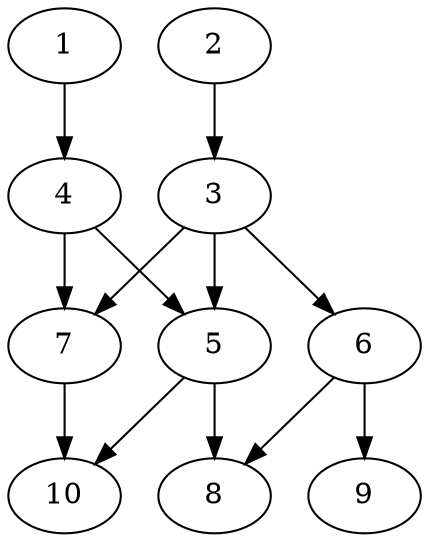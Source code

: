 // DAG automatically generated by daggen at Thu Oct  3 13:58:05 2019
// ./daggen --dot -n 10 --ccr 0.4 --fat 0.5 --regular 0.9 --density 0.7 --mindata 5242880 --maxdata 52428800 
digraph G {
  1 [size="46796800", alpha="0.02", expect_size="18718720"] 
  1 -> 4 [size ="18718720"]
  2 [size="124398080", alpha="0.11", expect_size="49759232"] 
  2 -> 3 [size ="49759232"]
  3 [size="117409280", alpha="0.11", expect_size="46963712"] 
  3 -> 5 [size ="46963712"]
  3 -> 6 [size ="46963712"]
  3 -> 7 [size ="46963712"]
  4 [size="69007360", alpha="0.20", expect_size="27602944"] 
  4 -> 5 [size ="27602944"]
  4 -> 7 [size ="27602944"]
  5 [size="27345920", alpha="0.10", expect_size="10938368"] 
  5 -> 8 [size ="10938368"]
  5 -> 10 [size ="10938368"]
  6 [size="79329280", alpha="0.06", expect_size="31731712"] 
  6 -> 8 [size ="31731712"]
  6 -> 9 [size ="31731712"]
  7 [size="38842880", alpha="0.00", expect_size="15537152"] 
  7 -> 10 [size ="15537152"]
  8 [size="99287040", alpha="0.00", expect_size="39714816"] 
  9 [size="55075840", alpha="0.15", expect_size="22030336"] 
  10 [size="94223360", alpha="0.09", expect_size="37689344"] 
}

